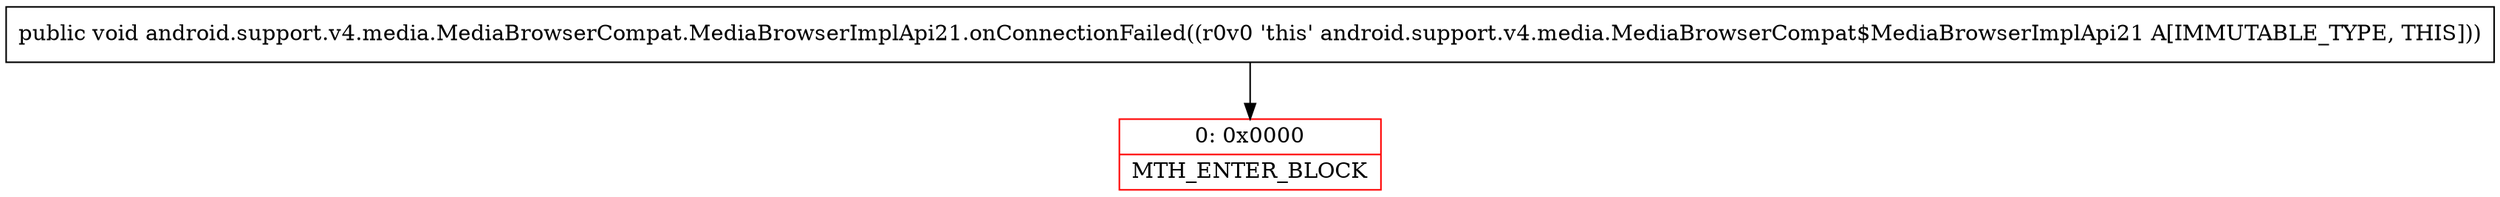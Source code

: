 digraph "CFG forandroid.support.v4.media.MediaBrowserCompat.MediaBrowserImplApi21.onConnectionFailed()V" {
subgraph cluster_Region_1304700657 {
label = "R(0)";
node [shape=record,color=blue];
}
Node_0 [shape=record,color=red,label="{0\:\ 0x0000|MTH_ENTER_BLOCK\l}"];
MethodNode[shape=record,label="{public void android.support.v4.media.MediaBrowserCompat.MediaBrowserImplApi21.onConnectionFailed((r0v0 'this' android.support.v4.media.MediaBrowserCompat$MediaBrowserImplApi21 A[IMMUTABLE_TYPE, THIS])) }"];
MethodNode -> Node_0;
}

